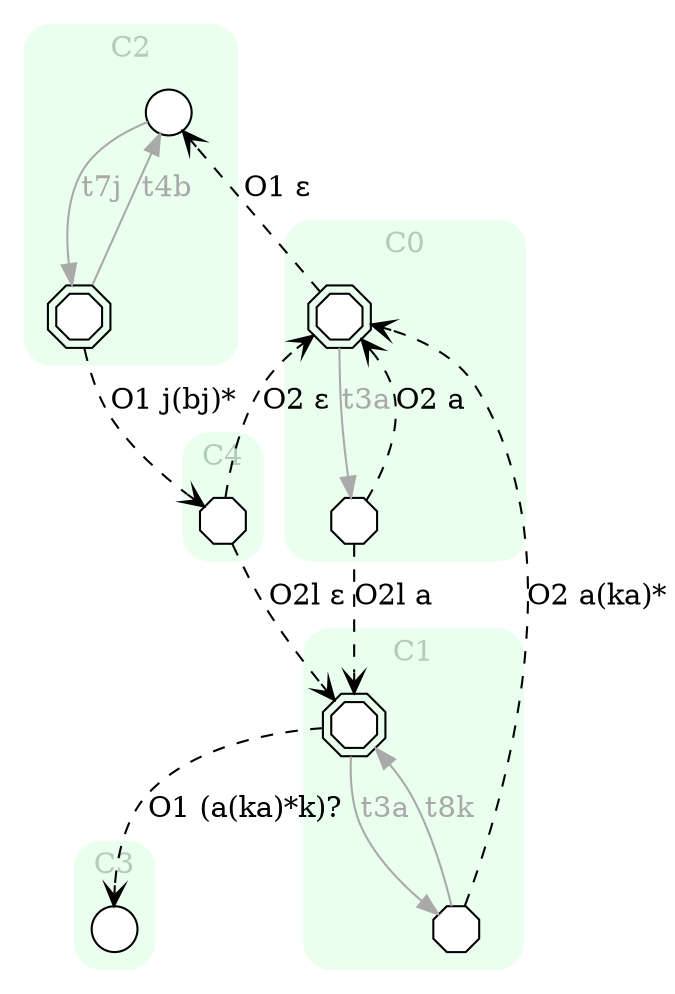 digraph "EXPinput/s2" {
node [style=filled fillcolor=white]
subgraph cluster0 {
style="rounded,filled" label="C0" fontcolor="#B2CCBB" color="#EAFFEE"
edge[color=darkgray fontcolor=darkgray]
node [shape=doubleoctagon width=0.3 height=0.3]; C0S0 [label=""];
node [shape=octagon width=0.3 height=0.3]; C0S1 [label=""];
C0S0 -> C0S1 [label=t3a]
}
subgraph cluster1 {
style="rounded,filled" label="C1" fontcolor="#B2CCBB" color="#EAFFEE"
edge[color=darkgray fontcolor=darkgray]
node [shape=doubleoctagon width=0.3 height=0.3]; C1S0 [label=""];
node [shape=octagon width=0.3 height=0.3]; C1S1 [label=""];
C1S0 -> C1S1 [label=t3a]
C1S1 -> C1S0 [label=t8k]
}
subgraph cluster2 {
style="rounded,filled" label="C2" fontcolor="#B2CCBB" color="#EAFFEE"
edge[color=darkgray fontcolor=darkgray]
node [shape=circle width=0.3 height=0.3]; C2S0 [label=""];
node [shape=doubleoctagon width=0.3 height=0.3]; C2S1 [label=""];
C2S0 -> C2S1 [label=t7j]
C2S1 -> C2S0 [label=t4b]
}
subgraph cluster3 {
style="rounded,filled" label="C3" fontcolor="#B2CCBB" color="#EAFFEE"
edge[color=darkgray fontcolor=darkgray]
node [shape=circle width=0.3 height=0.3]; C3S0 [label=""];
}
subgraph cluster4 {
style="rounded,filled" label="C4" fontcolor="#B2CCBB" color="#EAFFEE"
edge[color=darkgray fontcolor=darkgray]
node [shape=octagon width=0.3 height=0.3]; C4S0 [label=""];
}
C0S1 -> C0S0 [style=dashed arrowhead=vee label="O2 a"]
C0S1 -> C1S0 [style=dashed arrowhead=vee label="O2l a"]
C1S1 -> C0S0 [style=dashed arrowhead=vee label="O2 a(ka)*"]
C0S0 -> C2S0 [style=dashed arrowhead=vee label="O1 ε"]
C1S0 -> C3S0 [style=dashed arrowhead=vee label="O1 (a(ka)*k)?"]
C2S1 -> C4S0 [style=dashed arrowhead=vee label="O1 j(bj)*"]
C4S0 -> C1S0 [style=dashed arrowhead=vee label="O2l ε"]
C4S0 -> C0S0 [style=dashed arrowhead=vee label="O2 ε"]
}
